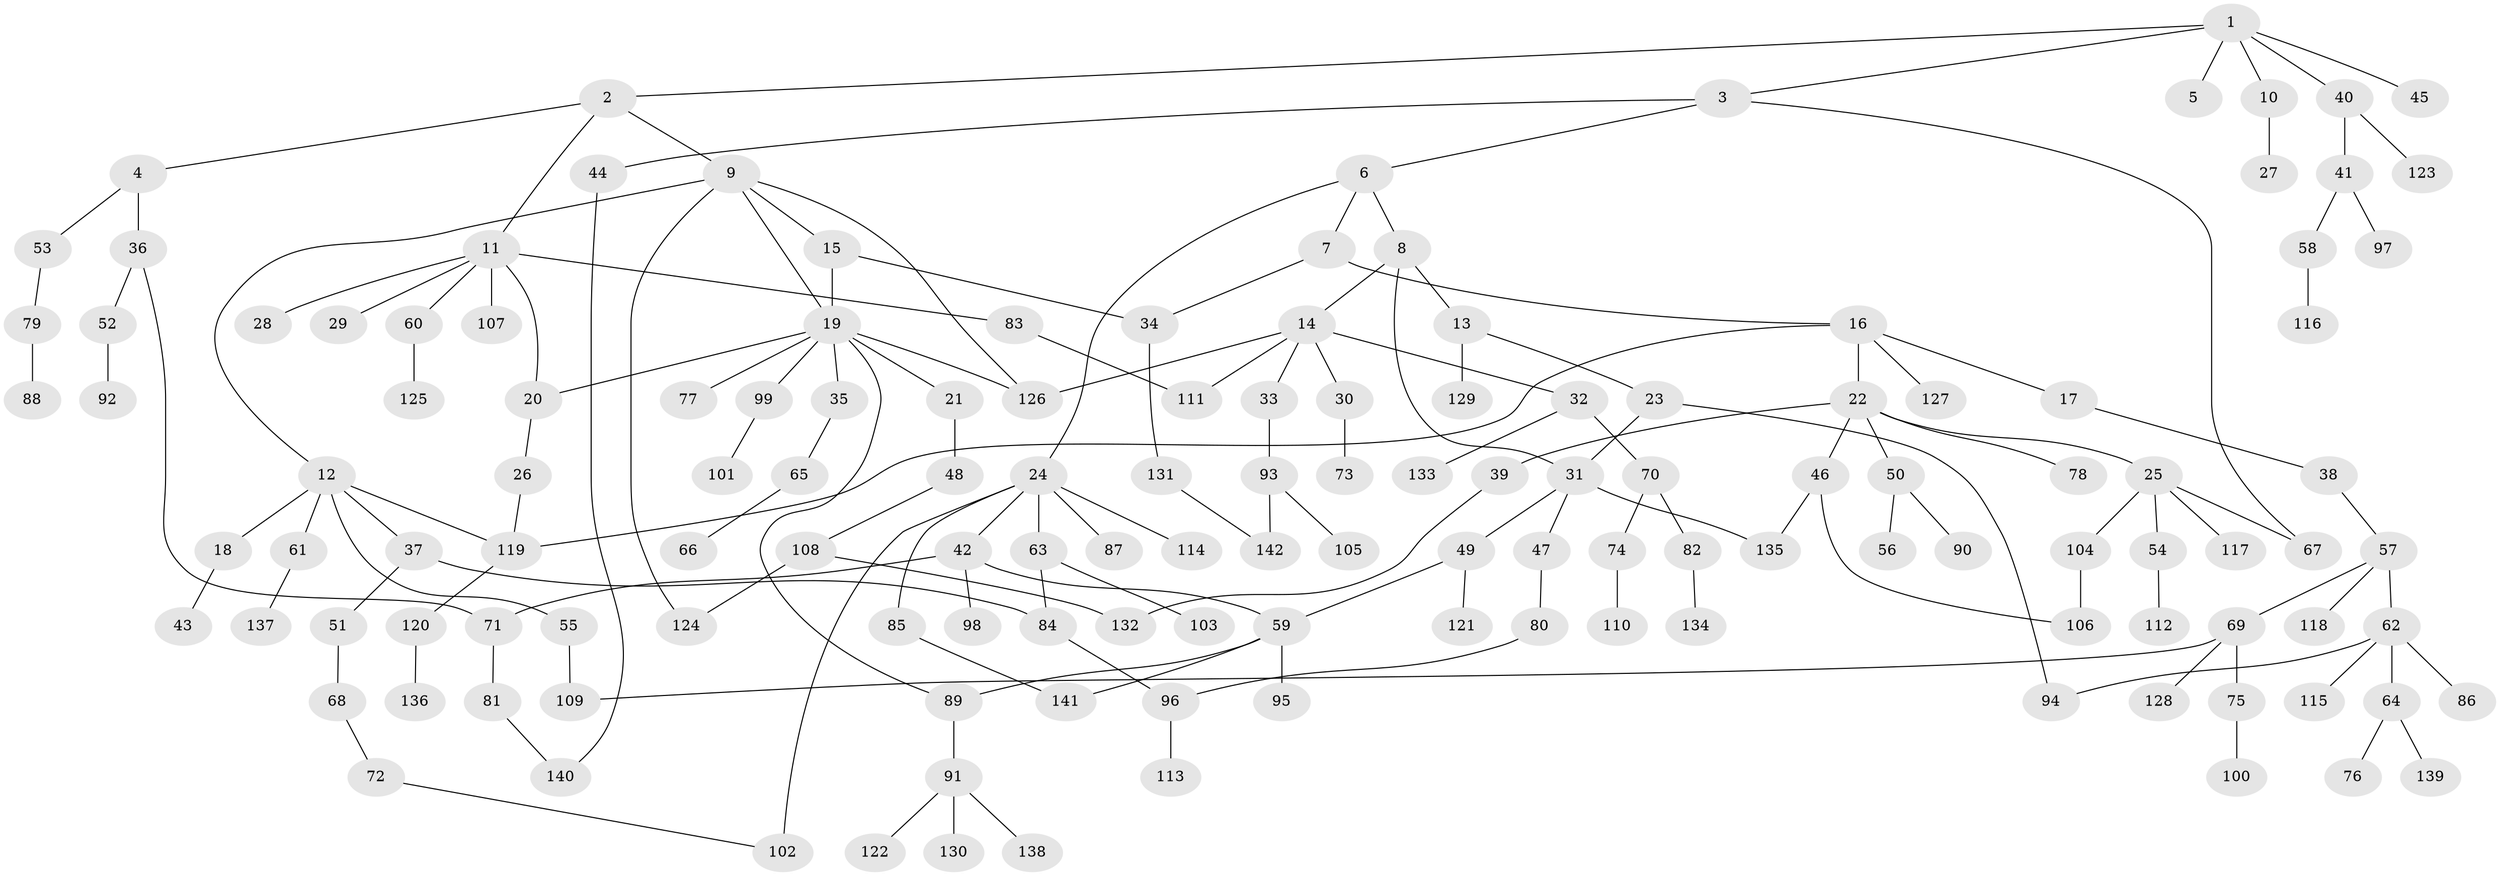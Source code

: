 // coarse degree distribution, {5: 0.04, 4: 0.09, 3: 0.18, 1: 0.26, 6: 0.05, 2: 0.37, 8: 0.01}
// Generated by graph-tools (version 1.1) at 2025/49/03/04/25 22:49:02]
// undirected, 142 vertices, 166 edges
graph export_dot {
  node [color=gray90,style=filled];
  1;
  2;
  3;
  4;
  5;
  6;
  7;
  8;
  9;
  10;
  11;
  12;
  13;
  14;
  15;
  16;
  17;
  18;
  19;
  20;
  21;
  22;
  23;
  24;
  25;
  26;
  27;
  28;
  29;
  30;
  31;
  32;
  33;
  34;
  35;
  36;
  37;
  38;
  39;
  40;
  41;
  42;
  43;
  44;
  45;
  46;
  47;
  48;
  49;
  50;
  51;
  52;
  53;
  54;
  55;
  56;
  57;
  58;
  59;
  60;
  61;
  62;
  63;
  64;
  65;
  66;
  67;
  68;
  69;
  70;
  71;
  72;
  73;
  74;
  75;
  76;
  77;
  78;
  79;
  80;
  81;
  82;
  83;
  84;
  85;
  86;
  87;
  88;
  89;
  90;
  91;
  92;
  93;
  94;
  95;
  96;
  97;
  98;
  99;
  100;
  101;
  102;
  103;
  104;
  105;
  106;
  107;
  108;
  109;
  110;
  111;
  112;
  113;
  114;
  115;
  116;
  117;
  118;
  119;
  120;
  121;
  122;
  123;
  124;
  125;
  126;
  127;
  128;
  129;
  130;
  131;
  132;
  133;
  134;
  135;
  136;
  137;
  138;
  139;
  140;
  141;
  142;
  1 -- 2;
  1 -- 3;
  1 -- 5;
  1 -- 10;
  1 -- 40;
  1 -- 45;
  2 -- 4;
  2 -- 9;
  2 -- 11;
  3 -- 6;
  3 -- 44;
  3 -- 67;
  4 -- 36;
  4 -- 53;
  6 -- 7;
  6 -- 8;
  6 -- 24;
  7 -- 16;
  7 -- 34;
  8 -- 13;
  8 -- 14;
  8 -- 31;
  9 -- 12;
  9 -- 15;
  9 -- 19;
  9 -- 126;
  9 -- 124;
  10 -- 27;
  11 -- 28;
  11 -- 29;
  11 -- 60;
  11 -- 83;
  11 -- 107;
  11 -- 20;
  12 -- 18;
  12 -- 37;
  12 -- 55;
  12 -- 61;
  12 -- 119;
  13 -- 23;
  13 -- 129;
  14 -- 30;
  14 -- 32;
  14 -- 33;
  14 -- 111;
  14 -- 126;
  15 -- 34;
  15 -- 19;
  16 -- 17;
  16 -- 22;
  16 -- 127;
  16 -- 119;
  17 -- 38;
  18 -- 43;
  19 -- 20;
  19 -- 21;
  19 -- 35;
  19 -- 77;
  19 -- 99;
  19 -- 89;
  19 -- 126;
  20 -- 26;
  21 -- 48;
  22 -- 25;
  22 -- 39;
  22 -- 46;
  22 -- 50;
  22 -- 78;
  23 -- 31;
  23 -- 94;
  24 -- 42;
  24 -- 63;
  24 -- 85;
  24 -- 87;
  24 -- 102;
  24 -- 114;
  25 -- 54;
  25 -- 104;
  25 -- 117;
  25 -- 67;
  26 -- 119;
  30 -- 73;
  31 -- 47;
  31 -- 49;
  31 -- 135;
  32 -- 70;
  32 -- 133;
  33 -- 93;
  34 -- 131;
  35 -- 65;
  36 -- 52;
  36 -- 71;
  37 -- 51;
  37 -- 84;
  38 -- 57;
  39 -- 132;
  40 -- 41;
  40 -- 123;
  41 -- 58;
  41 -- 97;
  42 -- 59;
  42 -- 71;
  42 -- 98;
  44 -- 140;
  46 -- 135;
  46 -- 106;
  47 -- 80;
  48 -- 108;
  49 -- 121;
  49 -- 59;
  50 -- 56;
  50 -- 90;
  51 -- 68;
  52 -- 92;
  53 -- 79;
  54 -- 112;
  55 -- 109;
  57 -- 62;
  57 -- 69;
  57 -- 118;
  58 -- 116;
  59 -- 89;
  59 -- 95;
  59 -- 141;
  60 -- 125;
  61 -- 137;
  62 -- 64;
  62 -- 86;
  62 -- 94;
  62 -- 115;
  63 -- 103;
  63 -- 84;
  64 -- 76;
  64 -- 139;
  65 -- 66;
  68 -- 72;
  69 -- 75;
  69 -- 128;
  69 -- 109;
  70 -- 74;
  70 -- 82;
  71 -- 81;
  72 -- 102;
  74 -- 110;
  75 -- 100;
  79 -- 88;
  80 -- 96;
  81 -- 140;
  82 -- 134;
  83 -- 111;
  84 -- 96;
  85 -- 141;
  89 -- 91;
  91 -- 122;
  91 -- 130;
  91 -- 138;
  93 -- 105;
  93 -- 142;
  96 -- 113;
  99 -- 101;
  104 -- 106;
  108 -- 124;
  108 -- 132;
  119 -- 120;
  120 -- 136;
  131 -- 142;
}
